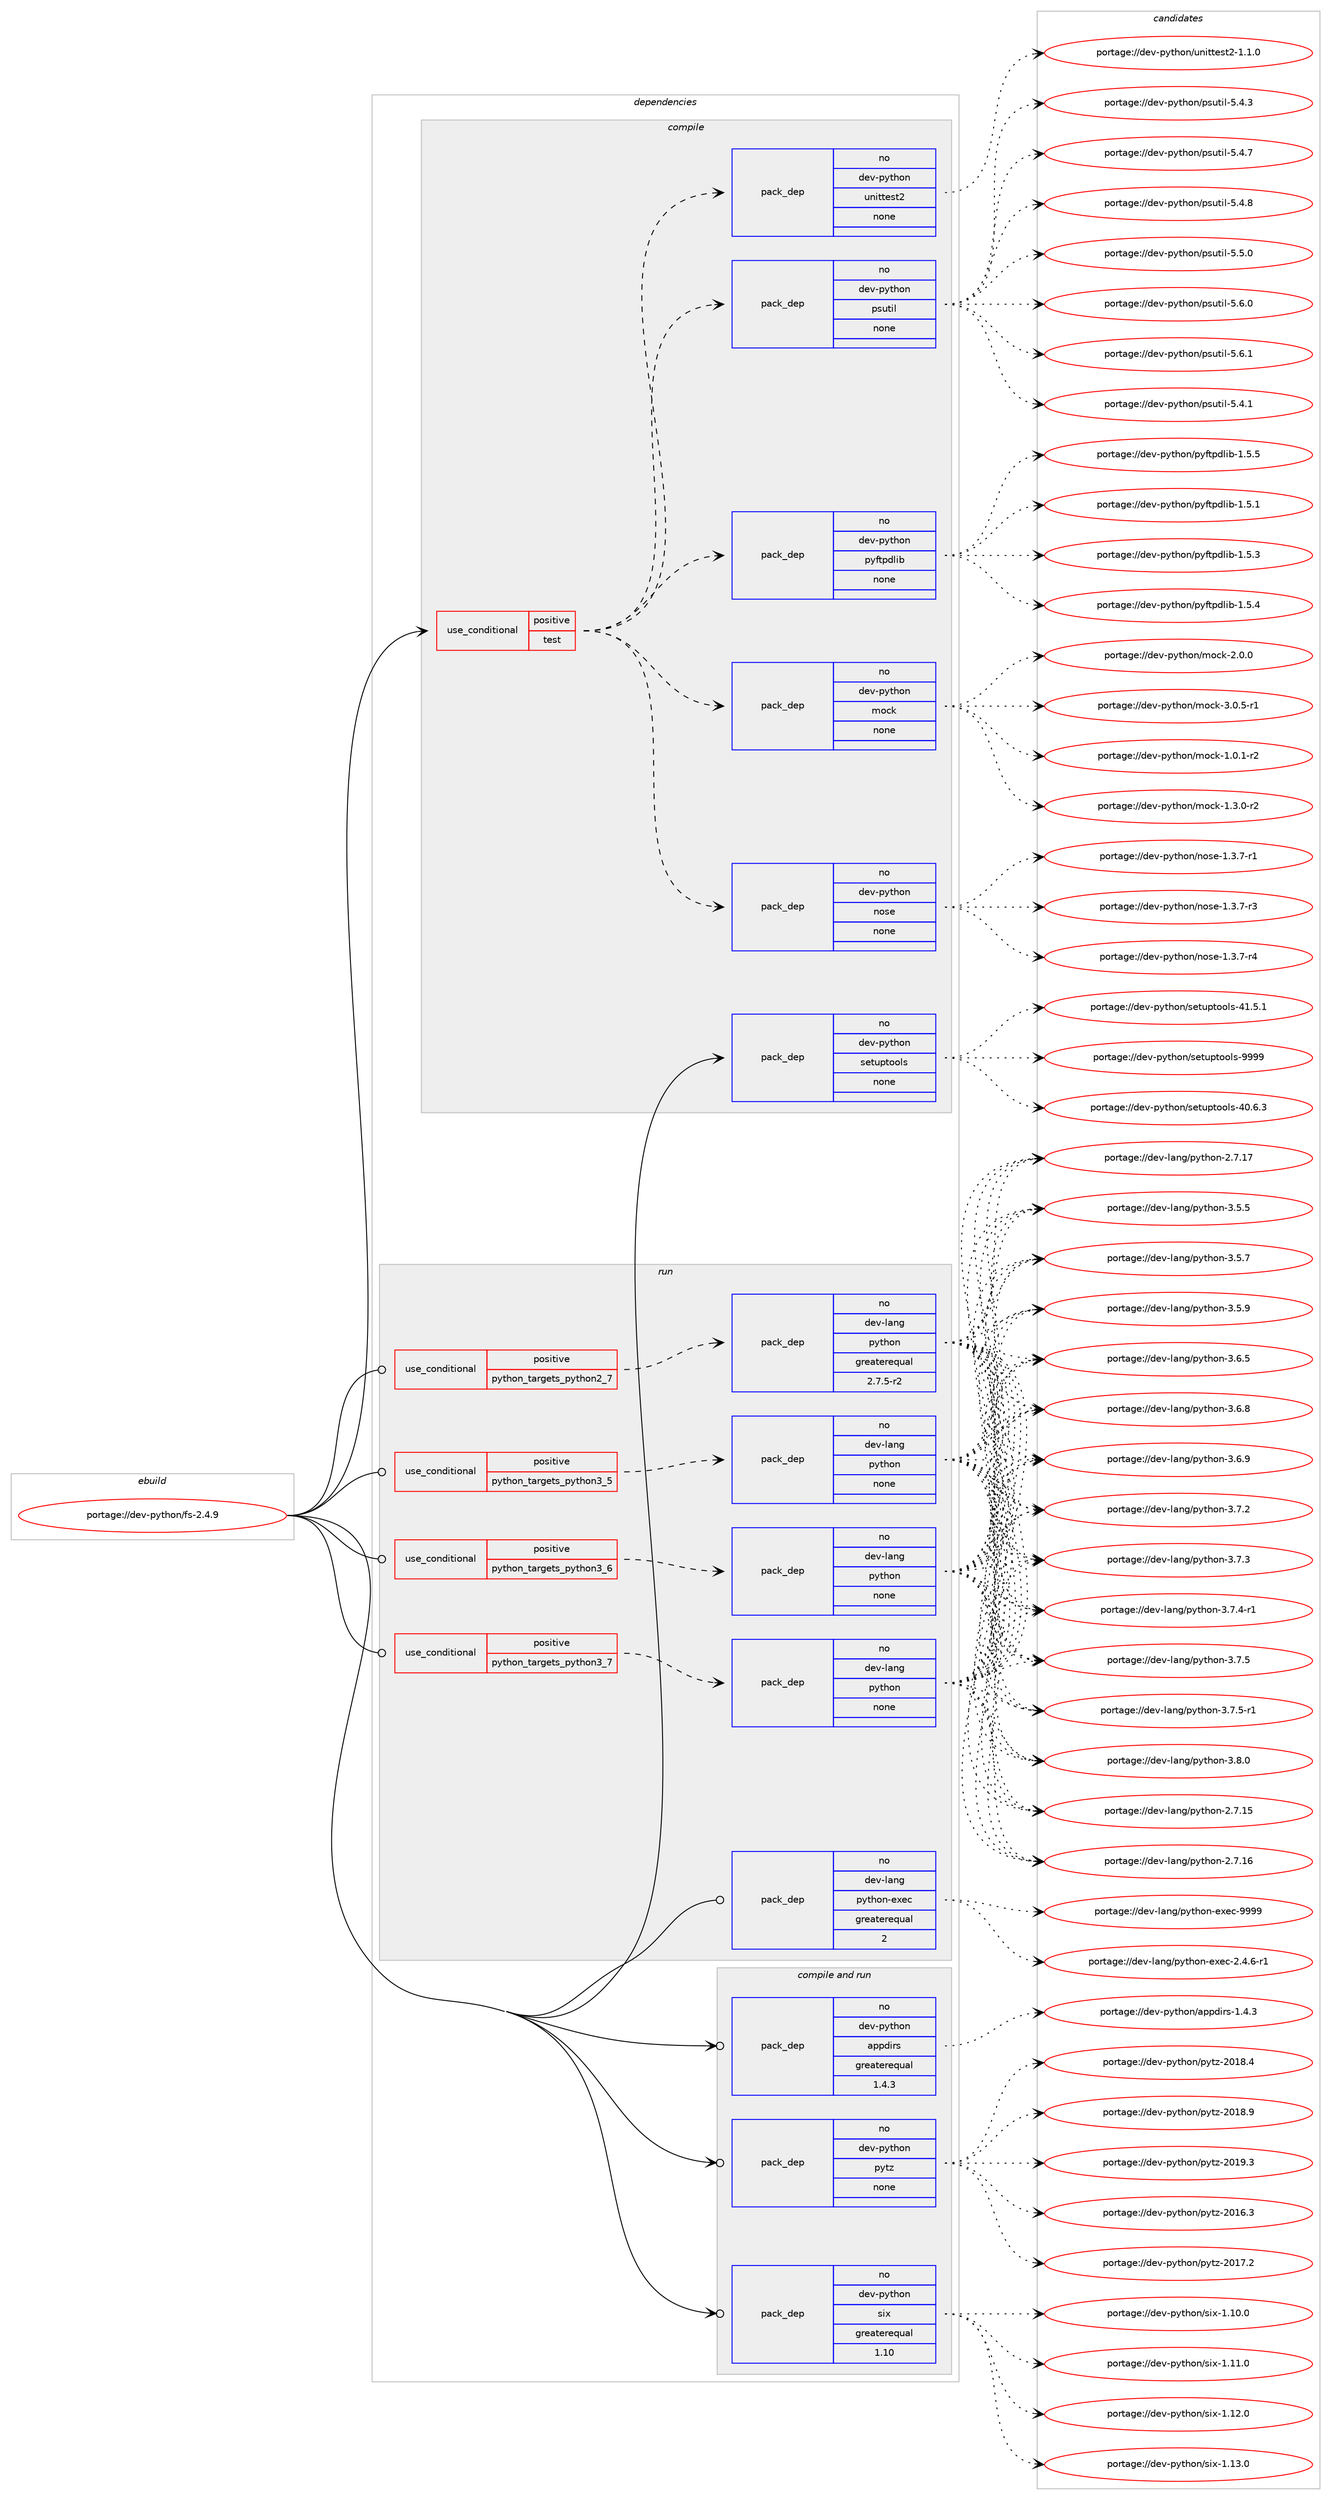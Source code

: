 digraph prolog {

# *************
# Graph options
# *************

newrank=true;
concentrate=true;
compound=true;
graph [rankdir=LR,fontname=Helvetica,fontsize=10,ranksep=1.5];#, ranksep=2.5, nodesep=0.2];
edge  [arrowhead=vee];
node  [fontname=Helvetica,fontsize=10];

# **********
# The ebuild
# **********

subgraph cluster_leftcol {
color=gray;
rank=same;
label=<<i>ebuild</i>>;
id [label="portage://dev-python/fs-2.4.9", color=red, width=4, href="../dev-python/fs-2.4.9.svg"];
}

# ****************
# The dependencies
# ****************

subgraph cluster_midcol {
color=gray;
label=<<i>dependencies</i>>;
subgraph cluster_compile {
fillcolor="#eeeeee";
style=filled;
label=<<i>compile</i>>;
subgraph cond29031 {
dependency140731 [label=<<TABLE BORDER="0" CELLBORDER="1" CELLSPACING="0" CELLPADDING="4"><TR><TD ROWSPAN="3" CELLPADDING="10">use_conditional</TD></TR><TR><TD>positive</TD></TR><TR><TD>test</TD></TR></TABLE>>, shape=none, color=red];
subgraph pack108380 {
dependency140732 [label=<<TABLE BORDER="0" CELLBORDER="1" CELLSPACING="0" CELLPADDING="4" WIDTH="220"><TR><TD ROWSPAN="6" CELLPADDING="30">pack_dep</TD></TR><TR><TD WIDTH="110">no</TD></TR><TR><TD>dev-python</TD></TR><TR><TD>nose</TD></TR><TR><TD>none</TD></TR><TR><TD></TD></TR></TABLE>>, shape=none, color=blue];
}
dependency140731:e -> dependency140732:w [weight=20,style="dashed",arrowhead="vee"];
subgraph pack108381 {
dependency140733 [label=<<TABLE BORDER="0" CELLBORDER="1" CELLSPACING="0" CELLPADDING="4" WIDTH="220"><TR><TD ROWSPAN="6" CELLPADDING="30">pack_dep</TD></TR><TR><TD WIDTH="110">no</TD></TR><TR><TD>dev-python</TD></TR><TR><TD>mock</TD></TR><TR><TD>none</TD></TR><TR><TD></TD></TR></TABLE>>, shape=none, color=blue];
}
dependency140731:e -> dependency140733:w [weight=20,style="dashed",arrowhead="vee"];
subgraph pack108382 {
dependency140734 [label=<<TABLE BORDER="0" CELLBORDER="1" CELLSPACING="0" CELLPADDING="4" WIDTH="220"><TR><TD ROWSPAN="6" CELLPADDING="30">pack_dep</TD></TR><TR><TD WIDTH="110">no</TD></TR><TR><TD>dev-python</TD></TR><TR><TD>pyftpdlib</TD></TR><TR><TD>none</TD></TR><TR><TD></TD></TR></TABLE>>, shape=none, color=blue];
}
dependency140731:e -> dependency140734:w [weight=20,style="dashed",arrowhead="vee"];
subgraph pack108383 {
dependency140735 [label=<<TABLE BORDER="0" CELLBORDER="1" CELLSPACING="0" CELLPADDING="4" WIDTH="220"><TR><TD ROWSPAN="6" CELLPADDING="30">pack_dep</TD></TR><TR><TD WIDTH="110">no</TD></TR><TR><TD>dev-python</TD></TR><TR><TD>psutil</TD></TR><TR><TD>none</TD></TR><TR><TD></TD></TR></TABLE>>, shape=none, color=blue];
}
dependency140731:e -> dependency140735:w [weight=20,style="dashed",arrowhead="vee"];
subgraph pack108384 {
dependency140736 [label=<<TABLE BORDER="0" CELLBORDER="1" CELLSPACING="0" CELLPADDING="4" WIDTH="220"><TR><TD ROWSPAN="6" CELLPADDING="30">pack_dep</TD></TR><TR><TD WIDTH="110">no</TD></TR><TR><TD>dev-python</TD></TR><TR><TD>unittest2</TD></TR><TR><TD>none</TD></TR><TR><TD></TD></TR></TABLE>>, shape=none, color=blue];
}
dependency140731:e -> dependency140736:w [weight=20,style="dashed",arrowhead="vee"];
}
id:e -> dependency140731:w [weight=20,style="solid",arrowhead="vee"];
subgraph pack108385 {
dependency140737 [label=<<TABLE BORDER="0" CELLBORDER="1" CELLSPACING="0" CELLPADDING="4" WIDTH="220"><TR><TD ROWSPAN="6" CELLPADDING="30">pack_dep</TD></TR><TR><TD WIDTH="110">no</TD></TR><TR><TD>dev-python</TD></TR><TR><TD>setuptools</TD></TR><TR><TD>none</TD></TR><TR><TD></TD></TR></TABLE>>, shape=none, color=blue];
}
id:e -> dependency140737:w [weight=20,style="solid",arrowhead="vee"];
}
subgraph cluster_compileandrun {
fillcolor="#eeeeee";
style=filled;
label=<<i>compile and run</i>>;
subgraph pack108386 {
dependency140738 [label=<<TABLE BORDER="0" CELLBORDER="1" CELLSPACING="0" CELLPADDING="4" WIDTH="220"><TR><TD ROWSPAN="6" CELLPADDING="30">pack_dep</TD></TR><TR><TD WIDTH="110">no</TD></TR><TR><TD>dev-python</TD></TR><TR><TD>appdirs</TD></TR><TR><TD>greaterequal</TD></TR><TR><TD>1.4.3</TD></TR></TABLE>>, shape=none, color=blue];
}
id:e -> dependency140738:w [weight=20,style="solid",arrowhead="odotvee"];
subgraph pack108387 {
dependency140739 [label=<<TABLE BORDER="0" CELLBORDER="1" CELLSPACING="0" CELLPADDING="4" WIDTH="220"><TR><TD ROWSPAN="6" CELLPADDING="30">pack_dep</TD></TR><TR><TD WIDTH="110">no</TD></TR><TR><TD>dev-python</TD></TR><TR><TD>pytz</TD></TR><TR><TD>none</TD></TR><TR><TD></TD></TR></TABLE>>, shape=none, color=blue];
}
id:e -> dependency140739:w [weight=20,style="solid",arrowhead="odotvee"];
subgraph pack108388 {
dependency140740 [label=<<TABLE BORDER="0" CELLBORDER="1" CELLSPACING="0" CELLPADDING="4" WIDTH="220"><TR><TD ROWSPAN="6" CELLPADDING="30">pack_dep</TD></TR><TR><TD WIDTH="110">no</TD></TR><TR><TD>dev-python</TD></TR><TR><TD>six</TD></TR><TR><TD>greaterequal</TD></TR><TR><TD>1.10</TD></TR></TABLE>>, shape=none, color=blue];
}
id:e -> dependency140740:w [weight=20,style="solid",arrowhead="odotvee"];
}
subgraph cluster_run {
fillcolor="#eeeeee";
style=filled;
label=<<i>run</i>>;
subgraph cond29032 {
dependency140741 [label=<<TABLE BORDER="0" CELLBORDER="1" CELLSPACING="0" CELLPADDING="4"><TR><TD ROWSPAN="3" CELLPADDING="10">use_conditional</TD></TR><TR><TD>positive</TD></TR><TR><TD>python_targets_python2_7</TD></TR></TABLE>>, shape=none, color=red];
subgraph pack108389 {
dependency140742 [label=<<TABLE BORDER="0" CELLBORDER="1" CELLSPACING="0" CELLPADDING="4" WIDTH="220"><TR><TD ROWSPAN="6" CELLPADDING="30">pack_dep</TD></TR><TR><TD WIDTH="110">no</TD></TR><TR><TD>dev-lang</TD></TR><TR><TD>python</TD></TR><TR><TD>greaterequal</TD></TR><TR><TD>2.7.5-r2</TD></TR></TABLE>>, shape=none, color=blue];
}
dependency140741:e -> dependency140742:w [weight=20,style="dashed",arrowhead="vee"];
}
id:e -> dependency140741:w [weight=20,style="solid",arrowhead="odot"];
subgraph cond29033 {
dependency140743 [label=<<TABLE BORDER="0" CELLBORDER="1" CELLSPACING="0" CELLPADDING="4"><TR><TD ROWSPAN="3" CELLPADDING="10">use_conditional</TD></TR><TR><TD>positive</TD></TR><TR><TD>python_targets_python3_5</TD></TR></TABLE>>, shape=none, color=red];
subgraph pack108390 {
dependency140744 [label=<<TABLE BORDER="0" CELLBORDER="1" CELLSPACING="0" CELLPADDING="4" WIDTH="220"><TR><TD ROWSPAN="6" CELLPADDING="30">pack_dep</TD></TR><TR><TD WIDTH="110">no</TD></TR><TR><TD>dev-lang</TD></TR><TR><TD>python</TD></TR><TR><TD>none</TD></TR><TR><TD></TD></TR></TABLE>>, shape=none, color=blue];
}
dependency140743:e -> dependency140744:w [weight=20,style="dashed",arrowhead="vee"];
}
id:e -> dependency140743:w [weight=20,style="solid",arrowhead="odot"];
subgraph cond29034 {
dependency140745 [label=<<TABLE BORDER="0" CELLBORDER="1" CELLSPACING="0" CELLPADDING="4"><TR><TD ROWSPAN="3" CELLPADDING="10">use_conditional</TD></TR><TR><TD>positive</TD></TR><TR><TD>python_targets_python3_6</TD></TR></TABLE>>, shape=none, color=red];
subgraph pack108391 {
dependency140746 [label=<<TABLE BORDER="0" CELLBORDER="1" CELLSPACING="0" CELLPADDING="4" WIDTH="220"><TR><TD ROWSPAN="6" CELLPADDING="30">pack_dep</TD></TR><TR><TD WIDTH="110">no</TD></TR><TR><TD>dev-lang</TD></TR><TR><TD>python</TD></TR><TR><TD>none</TD></TR><TR><TD></TD></TR></TABLE>>, shape=none, color=blue];
}
dependency140745:e -> dependency140746:w [weight=20,style="dashed",arrowhead="vee"];
}
id:e -> dependency140745:w [weight=20,style="solid",arrowhead="odot"];
subgraph cond29035 {
dependency140747 [label=<<TABLE BORDER="0" CELLBORDER="1" CELLSPACING="0" CELLPADDING="4"><TR><TD ROWSPAN="3" CELLPADDING="10">use_conditional</TD></TR><TR><TD>positive</TD></TR><TR><TD>python_targets_python3_7</TD></TR></TABLE>>, shape=none, color=red];
subgraph pack108392 {
dependency140748 [label=<<TABLE BORDER="0" CELLBORDER="1" CELLSPACING="0" CELLPADDING="4" WIDTH="220"><TR><TD ROWSPAN="6" CELLPADDING="30">pack_dep</TD></TR><TR><TD WIDTH="110">no</TD></TR><TR><TD>dev-lang</TD></TR><TR><TD>python</TD></TR><TR><TD>none</TD></TR><TR><TD></TD></TR></TABLE>>, shape=none, color=blue];
}
dependency140747:e -> dependency140748:w [weight=20,style="dashed",arrowhead="vee"];
}
id:e -> dependency140747:w [weight=20,style="solid",arrowhead="odot"];
subgraph pack108393 {
dependency140749 [label=<<TABLE BORDER="0" CELLBORDER="1" CELLSPACING="0" CELLPADDING="4" WIDTH="220"><TR><TD ROWSPAN="6" CELLPADDING="30">pack_dep</TD></TR><TR><TD WIDTH="110">no</TD></TR><TR><TD>dev-lang</TD></TR><TR><TD>python-exec</TD></TR><TR><TD>greaterequal</TD></TR><TR><TD>2</TD></TR></TABLE>>, shape=none, color=blue];
}
id:e -> dependency140749:w [weight=20,style="solid",arrowhead="odot"];
}
}

# **************
# The candidates
# **************

subgraph cluster_choices {
rank=same;
color=gray;
label=<<i>candidates</i>>;

subgraph choice108380 {
color=black;
nodesep=1;
choiceportage10010111845112121116104111110471101111151014549465146554511449 [label="portage://dev-python/nose-1.3.7-r1", color=red, width=4,href="../dev-python/nose-1.3.7-r1.svg"];
choiceportage10010111845112121116104111110471101111151014549465146554511451 [label="portage://dev-python/nose-1.3.7-r3", color=red, width=4,href="../dev-python/nose-1.3.7-r3.svg"];
choiceportage10010111845112121116104111110471101111151014549465146554511452 [label="portage://dev-python/nose-1.3.7-r4", color=red, width=4,href="../dev-python/nose-1.3.7-r4.svg"];
dependency140732:e -> choiceportage10010111845112121116104111110471101111151014549465146554511449:w [style=dotted,weight="100"];
dependency140732:e -> choiceportage10010111845112121116104111110471101111151014549465146554511451:w [style=dotted,weight="100"];
dependency140732:e -> choiceportage10010111845112121116104111110471101111151014549465146554511452:w [style=dotted,weight="100"];
}
subgraph choice108381 {
color=black;
nodesep=1;
choiceportage1001011184511212111610411111047109111991074549464846494511450 [label="portage://dev-python/mock-1.0.1-r2", color=red, width=4,href="../dev-python/mock-1.0.1-r2.svg"];
choiceportage1001011184511212111610411111047109111991074549465146484511450 [label="portage://dev-python/mock-1.3.0-r2", color=red, width=4,href="../dev-python/mock-1.3.0-r2.svg"];
choiceportage100101118451121211161041111104710911199107455046484648 [label="portage://dev-python/mock-2.0.0", color=red, width=4,href="../dev-python/mock-2.0.0.svg"];
choiceportage1001011184511212111610411111047109111991074551464846534511449 [label="portage://dev-python/mock-3.0.5-r1", color=red, width=4,href="../dev-python/mock-3.0.5-r1.svg"];
dependency140733:e -> choiceportage1001011184511212111610411111047109111991074549464846494511450:w [style=dotted,weight="100"];
dependency140733:e -> choiceportage1001011184511212111610411111047109111991074549465146484511450:w [style=dotted,weight="100"];
dependency140733:e -> choiceportage100101118451121211161041111104710911199107455046484648:w [style=dotted,weight="100"];
dependency140733:e -> choiceportage1001011184511212111610411111047109111991074551464846534511449:w [style=dotted,weight="100"];
}
subgraph choice108382 {
color=black;
nodesep=1;
choiceportage100101118451121211161041111104711212110211611210010810598454946534649 [label="portage://dev-python/pyftpdlib-1.5.1", color=red, width=4,href="../dev-python/pyftpdlib-1.5.1.svg"];
choiceportage100101118451121211161041111104711212110211611210010810598454946534651 [label="portage://dev-python/pyftpdlib-1.5.3", color=red, width=4,href="../dev-python/pyftpdlib-1.5.3.svg"];
choiceportage100101118451121211161041111104711212110211611210010810598454946534652 [label="portage://dev-python/pyftpdlib-1.5.4", color=red, width=4,href="../dev-python/pyftpdlib-1.5.4.svg"];
choiceportage100101118451121211161041111104711212110211611210010810598454946534653 [label="portage://dev-python/pyftpdlib-1.5.5", color=red, width=4,href="../dev-python/pyftpdlib-1.5.5.svg"];
dependency140734:e -> choiceportage100101118451121211161041111104711212110211611210010810598454946534649:w [style=dotted,weight="100"];
dependency140734:e -> choiceportage100101118451121211161041111104711212110211611210010810598454946534651:w [style=dotted,weight="100"];
dependency140734:e -> choiceportage100101118451121211161041111104711212110211611210010810598454946534652:w [style=dotted,weight="100"];
dependency140734:e -> choiceportage100101118451121211161041111104711212110211611210010810598454946534653:w [style=dotted,weight="100"];
}
subgraph choice108383 {
color=black;
nodesep=1;
choiceportage1001011184511212111610411111047112115117116105108455346524649 [label="portage://dev-python/psutil-5.4.1", color=red, width=4,href="../dev-python/psutil-5.4.1.svg"];
choiceportage1001011184511212111610411111047112115117116105108455346524651 [label="portage://dev-python/psutil-5.4.3", color=red, width=4,href="../dev-python/psutil-5.4.3.svg"];
choiceportage1001011184511212111610411111047112115117116105108455346524655 [label="portage://dev-python/psutil-5.4.7", color=red, width=4,href="../dev-python/psutil-5.4.7.svg"];
choiceportage1001011184511212111610411111047112115117116105108455346524656 [label="portage://dev-python/psutil-5.4.8", color=red, width=4,href="../dev-python/psutil-5.4.8.svg"];
choiceportage1001011184511212111610411111047112115117116105108455346534648 [label="portage://dev-python/psutil-5.5.0", color=red, width=4,href="../dev-python/psutil-5.5.0.svg"];
choiceportage1001011184511212111610411111047112115117116105108455346544648 [label="portage://dev-python/psutil-5.6.0", color=red, width=4,href="../dev-python/psutil-5.6.0.svg"];
choiceportage1001011184511212111610411111047112115117116105108455346544649 [label="portage://dev-python/psutil-5.6.1", color=red, width=4,href="../dev-python/psutil-5.6.1.svg"];
dependency140735:e -> choiceportage1001011184511212111610411111047112115117116105108455346524649:w [style=dotted,weight="100"];
dependency140735:e -> choiceportage1001011184511212111610411111047112115117116105108455346524651:w [style=dotted,weight="100"];
dependency140735:e -> choiceportage1001011184511212111610411111047112115117116105108455346524655:w [style=dotted,weight="100"];
dependency140735:e -> choiceportage1001011184511212111610411111047112115117116105108455346524656:w [style=dotted,weight="100"];
dependency140735:e -> choiceportage1001011184511212111610411111047112115117116105108455346534648:w [style=dotted,weight="100"];
dependency140735:e -> choiceportage1001011184511212111610411111047112115117116105108455346544648:w [style=dotted,weight="100"];
dependency140735:e -> choiceportage1001011184511212111610411111047112115117116105108455346544649:w [style=dotted,weight="100"];
}
subgraph choice108384 {
color=black;
nodesep=1;
choiceportage100101118451121211161041111104711711010511611610111511650454946494648 [label="portage://dev-python/unittest2-1.1.0", color=red, width=4,href="../dev-python/unittest2-1.1.0.svg"];
dependency140736:e -> choiceportage100101118451121211161041111104711711010511611610111511650454946494648:w [style=dotted,weight="100"];
}
subgraph choice108385 {
color=black;
nodesep=1;
choiceportage100101118451121211161041111104711510111611711211611111110811545524846544651 [label="portage://dev-python/setuptools-40.6.3", color=red, width=4,href="../dev-python/setuptools-40.6.3.svg"];
choiceportage100101118451121211161041111104711510111611711211611111110811545524946534649 [label="portage://dev-python/setuptools-41.5.1", color=red, width=4,href="../dev-python/setuptools-41.5.1.svg"];
choiceportage10010111845112121116104111110471151011161171121161111111081154557575757 [label="portage://dev-python/setuptools-9999", color=red, width=4,href="../dev-python/setuptools-9999.svg"];
dependency140737:e -> choiceportage100101118451121211161041111104711510111611711211611111110811545524846544651:w [style=dotted,weight="100"];
dependency140737:e -> choiceportage100101118451121211161041111104711510111611711211611111110811545524946534649:w [style=dotted,weight="100"];
dependency140737:e -> choiceportage10010111845112121116104111110471151011161171121161111111081154557575757:w [style=dotted,weight="100"];
}
subgraph choice108386 {
color=black;
nodesep=1;
choiceportage100101118451121211161041111104797112112100105114115454946524651 [label="portage://dev-python/appdirs-1.4.3", color=red, width=4,href="../dev-python/appdirs-1.4.3.svg"];
dependency140738:e -> choiceportage100101118451121211161041111104797112112100105114115454946524651:w [style=dotted,weight="100"];
}
subgraph choice108387 {
color=black;
nodesep=1;
choiceportage100101118451121211161041111104711212111612245504849544651 [label="portage://dev-python/pytz-2016.3", color=red, width=4,href="../dev-python/pytz-2016.3.svg"];
choiceportage100101118451121211161041111104711212111612245504849554650 [label="portage://dev-python/pytz-2017.2", color=red, width=4,href="../dev-python/pytz-2017.2.svg"];
choiceportage100101118451121211161041111104711212111612245504849564652 [label="portage://dev-python/pytz-2018.4", color=red, width=4,href="../dev-python/pytz-2018.4.svg"];
choiceportage100101118451121211161041111104711212111612245504849564657 [label="portage://dev-python/pytz-2018.9", color=red, width=4,href="../dev-python/pytz-2018.9.svg"];
choiceportage100101118451121211161041111104711212111612245504849574651 [label="portage://dev-python/pytz-2019.3", color=red, width=4,href="../dev-python/pytz-2019.3.svg"];
dependency140739:e -> choiceportage100101118451121211161041111104711212111612245504849544651:w [style=dotted,weight="100"];
dependency140739:e -> choiceportage100101118451121211161041111104711212111612245504849554650:w [style=dotted,weight="100"];
dependency140739:e -> choiceportage100101118451121211161041111104711212111612245504849564652:w [style=dotted,weight="100"];
dependency140739:e -> choiceportage100101118451121211161041111104711212111612245504849564657:w [style=dotted,weight="100"];
dependency140739:e -> choiceportage100101118451121211161041111104711212111612245504849574651:w [style=dotted,weight="100"];
}
subgraph choice108388 {
color=black;
nodesep=1;
choiceportage100101118451121211161041111104711510512045494649484648 [label="portage://dev-python/six-1.10.0", color=red, width=4,href="../dev-python/six-1.10.0.svg"];
choiceportage100101118451121211161041111104711510512045494649494648 [label="portage://dev-python/six-1.11.0", color=red, width=4,href="../dev-python/six-1.11.0.svg"];
choiceportage100101118451121211161041111104711510512045494649504648 [label="portage://dev-python/six-1.12.0", color=red, width=4,href="../dev-python/six-1.12.0.svg"];
choiceportage100101118451121211161041111104711510512045494649514648 [label="portage://dev-python/six-1.13.0", color=red, width=4,href="../dev-python/six-1.13.0.svg"];
dependency140740:e -> choiceportage100101118451121211161041111104711510512045494649484648:w [style=dotted,weight="100"];
dependency140740:e -> choiceportage100101118451121211161041111104711510512045494649494648:w [style=dotted,weight="100"];
dependency140740:e -> choiceportage100101118451121211161041111104711510512045494649504648:w [style=dotted,weight="100"];
dependency140740:e -> choiceportage100101118451121211161041111104711510512045494649514648:w [style=dotted,weight="100"];
}
subgraph choice108389 {
color=black;
nodesep=1;
choiceportage10010111845108971101034711212111610411111045504655464953 [label="portage://dev-lang/python-2.7.15", color=red, width=4,href="../dev-lang/python-2.7.15.svg"];
choiceportage10010111845108971101034711212111610411111045504655464954 [label="portage://dev-lang/python-2.7.16", color=red, width=4,href="../dev-lang/python-2.7.16.svg"];
choiceportage10010111845108971101034711212111610411111045504655464955 [label="portage://dev-lang/python-2.7.17", color=red, width=4,href="../dev-lang/python-2.7.17.svg"];
choiceportage100101118451089711010347112121116104111110455146534653 [label="portage://dev-lang/python-3.5.5", color=red, width=4,href="../dev-lang/python-3.5.5.svg"];
choiceportage100101118451089711010347112121116104111110455146534655 [label="portage://dev-lang/python-3.5.7", color=red, width=4,href="../dev-lang/python-3.5.7.svg"];
choiceportage100101118451089711010347112121116104111110455146534657 [label="portage://dev-lang/python-3.5.9", color=red, width=4,href="../dev-lang/python-3.5.9.svg"];
choiceportage100101118451089711010347112121116104111110455146544653 [label="portage://dev-lang/python-3.6.5", color=red, width=4,href="../dev-lang/python-3.6.5.svg"];
choiceportage100101118451089711010347112121116104111110455146544656 [label="portage://dev-lang/python-3.6.8", color=red, width=4,href="../dev-lang/python-3.6.8.svg"];
choiceportage100101118451089711010347112121116104111110455146544657 [label="portage://dev-lang/python-3.6.9", color=red, width=4,href="../dev-lang/python-3.6.9.svg"];
choiceportage100101118451089711010347112121116104111110455146554650 [label="portage://dev-lang/python-3.7.2", color=red, width=4,href="../dev-lang/python-3.7.2.svg"];
choiceportage100101118451089711010347112121116104111110455146554651 [label="portage://dev-lang/python-3.7.3", color=red, width=4,href="../dev-lang/python-3.7.3.svg"];
choiceportage1001011184510897110103471121211161041111104551465546524511449 [label="portage://dev-lang/python-3.7.4-r1", color=red, width=4,href="../dev-lang/python-3.7.4-r1.svg"];
choiceportage100101118451089711010347112121116104111110455146554653 [label="portage://dev-lang/python-3.7.5", color=red, width=4,href="../dev-lang/python-3.7.5.svg"];
choiceportage1001011184510897110103471121211161041111104551465546534511449 [label="portage://dev-lang/python-3.7.5-r1", color=red, width=4,href="../dev-lang/python-3.7.5-r1.svg"];
choiceportage100101118451089711010347112121116104111110455146564648 [label="portage://dev-lang/python-3.8.0", color=red, width=4,href="../dev-lang/python-3.8.0.svg"];
dependency140742:e -> choiceportage10010111845108971101034711212111610411111045504655464953:w [style=dotted,weight="100"];
dependency140742:e -> choiceportage10010111845108971101034711212111610411111045504655464954:w [style=dotted,weight="100"];
dependency140742:e -> choiceportage10010111845108971101034711212111610411111045504655464955:w [style=dotted,weight="100"];
dependency140742:e -> choiceportage100101118451089711010347112121116104111110455146534653:w [style=dotted,weight="100"];
dependency140742:e -> choiceportage100101118451089711010347112121116104111110455146534655:w [style=dotted,weight="100"];
dependency140742:e -> choiceportage100101118451089711010347112121116104111110455146534657:w [style=dotted,weight="100"];
dependency140742:e -> choiceportage100101118451089711010347112121116104111110455146544653:w [style=dotted,weight="100"];
dependency140742:e -> choiceportage100101118451089711010347112121116104111110455146544656:w [style=dotted,weight="100"];
dependency140742:e -> choiceportage100101118451089711010347112121116104111110455146544657:w [style=dotted,weight="100"];
dependency140742:e -> choiceportage100101118451089711010347112121116104111110455146554650:w [style=dotted,weight="100"];
dependency140742:e -> choiceportage100101118451089711010347112121116104111110455146554651:w [style=dotted,weight="100"];
dependency140742:e -> choiceportage1001011184510897110103471121211161041111104551465546524511449:w [style=dotted,weight="100"];
dependency140742:e -> choiceportage100101118451089711010347112121116104111110455146554653:w [style=dotted,weight="100"];
dependency140742:e -> choiceportage1001011184510897110103471121211161041111104551465546534511449:w [style=dotted,weight="100"];
dependency140742:e -> choiceportage100101118451089711010347112121116104111110455146564648:w [style=dotted,weight="100"];
}
subgraph choice108390 {
color=black;
nodesep=1;
choiceportage10010111845108971101034711212111610411111045504655464953 [label="portage://dev-lang/python-2.7.15", color=red, width=4,href="../dev-lang/python-2.7.15.svg"];
choiceportage10010111845108971101034711212111610411111045504655464954 [label="portage://dev-lang/python-2.7.16", color=red, width=4,href="../dev-lang/python-2.7.16.svg"];
choiceportage10010111845108971101034711212111610411111045504655464955 [label="portage://dev-lang/python-2.7.17", color=red, width=4,href="../dev-lang/python-2.7.17.svg"];
choiceportage100101118451089711010347112121116104111110455146534653 [label="portage://dev-lang/python-3.5.5", color=red, width=4,href="../dev-lang/python-3.5.5.svg"];
choiceportage100101118451089711010347112121116104111110455146534655 [label="portage://dev-lang/python-3.5.7", color=red, width=4,href="../dev-lang/python-3.5.7.svg"];
choiceportage100101118451089711010347112121116104111110455146534657 [label="portage://dev-lang/python-3.5.9", color=red, width=4,href="../dev-lang/python-3.5.9.svg"];
choiceportage100101118451089711010347112121116104111110455146544653 [label="portage://dev-lang/python-3.6.5", color=red, width=4,href="../dev-lang/python-3.6.5.svg"];
choiceportage100101118451089711010347112121116104111110455146544656 [label="portage://dev-lang/python-3.6.8", color=red, width=4,href="../dev-lang/python-3.6.8.svg"];
choiceportage100101118451089711010347112121116104111110455146544657 [label="portage://dev-lang/python-3.6.9", color=red, width=4,href="../dev-lang/python-3.6.9.svg"];
choiceportage100101118451089711010347112121116104111110455146554650 [label="portage://dev-lang/python-3.7.2", color=red, width=4,href="../dev-lang/python-3.7.2.svg"];
choiceportage100101118451089711010347112121116104111110455146554651 [label="portage://dev-lang/python-3.7.3", color=red, width=4,href="../dev-lang/python-3.7.3.svg"];
choiceportage1001011184510897110103471121211161041111104551465546524511449 [label="portage://dev-lang/python-3.7.4-r1", color=red, width=4,href="../dev-lang/python-3.7.4-r1.svg"];
choiceportage100101118451089711010347112121116104111110455146554653 [label="portage://dev-lang/python-3.7.5", color=red, width=4,href="../dev-lang/python-3.7.5.svg"];
choiceportage1001011184510897110103471121211161041111104551465546534511449 [label="portage://dev-lang/python-3.7.5-r1", color=red, width=4,href="../dev-lang/python-3.7.5-r1.svg"];
choiceportage100101118451089711010347112121116104111110455146564648 [label="portage://dev-lang/python-3.8.0", color=red, width=4,href="../dev-lang/python-3.8.0.svg"];
dependency140744:e -> choiceportage10010111845108971101034711212111610411111045504655464953:w [style=dotted,weight="100"];
dependency140744:e -> choiceportage10010111845108971101034711212111610411111045504655464954:w [style=dotted,weight="100"];
dependency140744:e -> choiceportage10010111845108971101034711212111610411111045504655464955:w [style=dotted,weight="100"];
dependency140744:e -> choiceportage100101118451089711010347112121116104111110455146534653:w [style=dotted,weight="100"];
dependency140744:e -> choiceportage100101118451089711010347112121116104111110455146534655:w [style=dotted,weight="100"];
dependency140744:e -> choiceportage100101118451089711010347112121116104111110455146534657:w [style=dotted,weight="100"];
dependency140744:e -> choiceportage100101118451089711010347112121116104111110455146544653:w [style=dotted,weight="100"];
dependency140744:e -> choiceportage100101118451089711010347112121116104111110455146544656:w [style=dotted,weight="100"];
dependency140744:e -> choiceportage100101118451089711010347112121116104111110455146544657:w [style=dotted,weight="100"];
dependency140744:e -> choiceportage100101118451089711010347112121116104111110455146554650:w [style=dotted,weight="100"];
dependency140744:e -> choiceportage100101118451089711010347112121116104111110455146554651:w [style=dotted,weight="100"];
dependency140744:e -> choiceportage1001011184510897110103471121211161041111104551465546524511449:w [style=dotted,weight="100"];
dependency140744:e -> choiceportage100101118451089711010347112121116104111110455146554653:w [style=dotted,weight="100"];
dependency140744:e -> choiceportage1001011184510897110103471121211161041111104551465546534511449:w [style=dotted,weight="100"];
dependency140744:e -> choiceportage100101118451089711010347112121116104111110455146564648:w [style=dotted,weight="100"];
}
subgraph choice108391 {
color=black;
nodesep=1;
choiceportage10010111845108971101034711212111610411111045504655464953 [label="portage://dev-lang/python-2.7.15", color=red, width=4,href="../dev-lang/python-2.7.15.svg"];
choiceportage10010111845108971101034711212111610411111045504655464954 [label="portage://dev-lang/python-2.7.16", color=red, width=4,href="../dev-lang/python-2.7.16.svg"];
choiceportage10010111845108971101034711212111610411111045504655464955 [label="portage://dev-lang/python-2.7.17", color=red, width=4,href="../dev-lang/python-2.7.17.svg"];
choiceportage100101118451089711010347112121116104111110455146534653 [label="portage://dev-lang/python-3.5.5", color=red, width=4,href="../dev-lang/python-3.5.5.svg"];
choiceportage100101118451089711010347112121116104111110455146534655 [label="portage://dev-lang/python-3.5.7", color=red, width=4,href="../dev-lang/python-3.5.7.svg"];
choiceportage100101118451089711010347112121116104111110455146534657 [label="portage://dev-lang/python-3.5.9", color=red, width=4,href="../dev-lang/python-3.5.9.svg"];
choiceportage100101118451089711010347112121116104111110455146544653 [label="portage://dev-lang/python-3.6.5", color=red, width=4,href="../dev-lang/python-3.6.5.svg"];
choiceportage100101118451089711010347112121116104111110455146544656 [label="portage://dev-lang/python-3.6.8", color=red, width=4,href="../dev-lang/python-3.6.8.svg"];
choiceportage100101118451089711010347112121116104111110455146544657 [label="portage://dev-lang/python-3.6.9", color=red, width=4,href="../dev-lang/python-3.6.9.svg"];
choiceportage100101118451089711010347112121116104111110455146554650 [label="portage://dev-lang/python-3.7.2", color=red, width=4,href="../dev-lang/python-3.7.2.svg"];
choiceportage100101118451089711010347112121116104111110455146554651 [label="portage://dev-lang/python-3.7.3", color=red, width=4,href="../dev-lang/python-3.7.3.svg"];
choiceportage1001011184510897110103471121211161041111104551465546524511449 [label="portage://dev-lang/python-3.7.4-r1", color=red, width=4,href="../dev-lang/python-3.7.4-r1.svg"];
choiceportage100101118451089711010347112121116104111110455146554653 [label="portage://dev-lang/python-3.7.5", color=red, width=4,href="../dev-lang/python-3.7.5.svg"];
choiceportage1001011184510897110103471121211161041111104551465546534511449 [label="portage://dev-lang/python-3.7.5-r1", color=red, width=4,href="../dev-lang/python-3.7.5-r1.svg"];
choiceportage100101118451089711010347112121116104111110455146564648 [label="portage://dev-lang/python-3.8.0", color=red, width=4,href="../dev-lang/python-3.8.0.svg"];
dependency140746:e -> choiceportage10010111845108971101034711212111610411111045504655464953:w [style=dotted,weight="100"];
dependency140746:e -> choiceportage10010111845108971101034711212111610411111045504655464954:w [style=dotted,weight="100"];
dependency140746:e -> choiceportage10010111845108971101034711212111610411111045504655464955:w [style=dotted,weight="100"];
dependency140746:e -> choiceportage100101118451089711010347112121116104111110455146534653:w [style=dotted,weight="100"];
dependency140746:e -> choiceportage100101118451089711010347112121116104111110455146534655:w [style=dotted,weight="100"];
dependency140746:e -> choiceportage100101118451089711010347112121116104111110455146534657:w [style=dotted,weight="100"];
dependency140746:e -> choiceportage100101118451089711010347112121116104111110455146544653:w [style=dotted,weight="100"];
dependency140746:e -> choiceportage100101118451089711010347112121116104111110455146544656:w [style=dotted,weight="100"];
dependency140746:e -> choiceportage100101118451089711010347112121116104111110455146544657:w [style=dotted,weight="100"];
dependency140746:e -> choiceportage100101118451089711010347112121116104111110455146554650:w [style=dotted,weight="100"];
dependency140746:e -> choiceportage100101118451089711010347112121116104111110455146554651:w [style=dotted,weight="100"];
dependency140746:e -> choiceportage1001011184510897110103471121211161041111104551465546524511449:w [style=dotted,weight="100"];
dependency140746:e -> choiceportage100101118451089711010347112121116104111110455146554653:w [style=dotted,weight="100"];
dependency140746:e -> choiceportage1001011184510897110103471121211161041111104551465546534511449:w [style=dotted,weight="100"];
dependency140746:e -> choiceportage100101118451089711010347112121116104111110455146564648:w [style=dotted,weight="100"];
}
subgraph choice108392 {
color=black;
nodesep=1;
choiceportage10010111845108971101034711212111610411111045504655464953 [label="portage://dev-lang/python-2.7.15", color=red, width=4,href="../dev-lang/python-2.7.15.svg"];
choiceportage10010111845108971101034711212111610411111045504655464954 [label="portage://dev-lang/python-2.7.16", color=red, width=4,href="../dev-lang/python-2.7.16.svg"];
choiceportage10010111845108971101034711212111610411111045504655464955 [label="portage://dev-lang/python-2.7.17", color=red, width=4,href="../dev-lang/python-2.7.17.svg"];
choiceportage100101118451089711010347112121116104111110455146534653 [label="portage://dev-lang/python-3.5.5", color=red, width=4,href="../dev-lang/python-3.5.5.svg"];
choiceportage100101118451089711010347112121116104111110455146534655 [label="portage://dev-lang/python-3.5.7", color=red, width=4,href="../dev-lang/python-3.5.7.svg"];
choiceportage100101118451089711010347112121116104111110455146534657 [label="portage://dev-lang/python-3.5.9", color=red, width=4,href="../dev-lang/python-3.5.9.svg"];
choiceportage100101118451089711010347112121116104111110455146544653 [label="portage://dev-lang/python-3.6.5", color=red, width=4,href="../dev-lang/python-3.6.5.svg"];
choiceportage100101118451089711010347112121116104111110455146544656 [label="portage://dev-lang/python-3.6.8", color=red, width=4,href="../dev-lang/python-3.6.8.svg"];
choiceportage100101118451089711010347112121116104111110455146544657 [label="portage://dev-lang/python-3.6.9", color=red, width=4,href="../dev-lang/python-3.6.9.svg"];
choiceportage100101118451089711010347112121116104111110455146554650 [label="portage://dev-lang/python-3.7.2", color=red, width=4,href="../dev-lang/python-3.7.2.svg"];
choiceportage100101118451089711010347112121116104111110455146554651 [label="portage://dev-lang/python-3.7.3", color=red, width=4,href="../dev-lang/python-3.7.3.svg"];
choiceportage1001011184510897110103471121211161041111104551465546524511449 [label="portage://dev-lang/python-3.7.4-r1", color=red, width=4,href="../dev-lang/python-3.7.4-r1.svg"];
choiceportage100101118451089711010347112121116104111110455146554653 [label="portage://dev-lang/python-3.7.5", color=red, width=4,href="../dev-lang/python-3.7.5.svg"];
choiceportage1001011184510897110103471121211161041111104551465546534511449 [label="portage://dev-lang/python-3.7.5-r1", color=red, width=4,href="../dev-lang/python-3.7.5-r1.svg"];
choiceportage100101118451089711010347112121116104111110455146564648 [label="portage://dev-lang/python-3.8.0", color=red, width=4,href="../dev-lang/python-3.8.0.svg"];
dependency140748:e -> choiceportage10010111845108971101034711212111610411111045504655464953:w [style=dotted,weight="100"];
dependency140748:e -> choiceportage10010111845108971101034711212111610411111045504655464954:w [style=dotted,weight="100"];
dependency140748:e -> choiceportage10010111845108971101034711212111610411111045504655464955:w [style=dotted,weight="100"];
dependency140748:e -> choiceportage100101118451089711010347112121116104111110455146534653:w [style=dotted,weight="100"];
dependency140748:e -> choiceportage100101118451089711010347112121116104111110455146534655:w [style=dotted,weight="100"];
dependency140748:e -> choiceportage100101118451089711010347112121116104111110455146534657:w [style=dotted,weight="100"];
dependency140748:e -> choiceportage100101118451089711010347112121116104111110455146544653:w [style=dotted,weight="100"];
dependency140748:e -> choiceportage100101118451089711010347112121116104111110455146544656:w [style=dotted,weight="100"];
dependency140748:e -> choiceportage100101118451089711010347112121116104111110455146544657:w [style=dotted,weight="100"];
dependency140748:e -> choiceportage100101118451089711010347112121116104111110455146554650:w [style=dotted,weight="100"];
dependency140748:e -> choiceportage100101118451089711010347112121116104111110455146554651:w [style=dotted,weight="100"];
dependency140748:e -> choiceportage1001011184510897110103471121211161041111104551465546524511449:w [style=dotted,weight="100"];
dependency140748:e -> choiceportage100101118451089711010347112121116104111110455146554653:w [style=dotted,weight="100"];
dependency140748:e -> choiceportage1001011184510897110103471121211161041111104551465546534511449:w [style=dotted,weight="100"];
dependency140748:e -> choiceportage100101118451089711010347112121116104111110455146564648:w [style=dotted,weight="100"];
}
subgraph choice108393 {
color=black;
nodesep=1;
choiceportage10010111845108971101034711212111610411111045101120101994550465246544511449 [label="portage://dev-lang/python-exec-2.4.6-r1", color=red, width=4,href="../dev-lang/python-exec-2.4.6-r1.svg"];
choiceportage10010111845108971101034711212111610411111045101120101994557575757 [label="portage://dev-lang/python-exec-9999", color=red, width=4,href="../dev-lang/python-exec-9999.svg"];
dependency140749:e -> choiceportage10010111845108971101034711212111610411111045101120101994550465246544511449:w [style=dotted,weight="100"];
dependency140749:e -> choiceportage10010111845108971101034711212111610411111045101120101994557575757:w [style=dotted,weight="100"];
}
}

}
